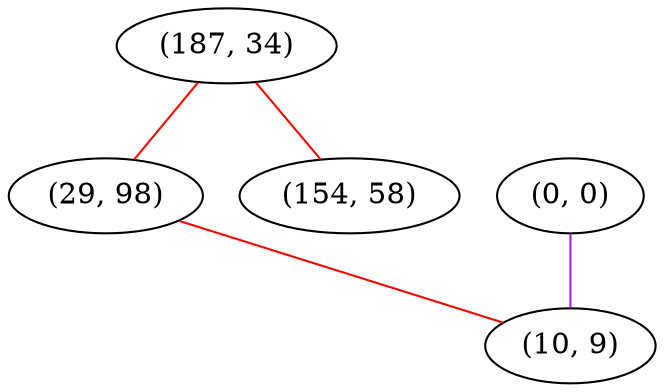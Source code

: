 graph "" {
"(187, 34)";
"(0, 0)";
"(29, 98)";
"(10, 9)";
"(154, 58)";
"(187, 34)" -- "(29, 98)"  [color=red, key=0, weight=1];
"(187, 34)" -- "(154, 58)"  [color=red, key=0, weight=1];
"(0, 0)" -- "(10, 9)"  [color=purple, key=0, weight=4];
"(29, 98)" -- "(10, 9)"  [color=red, key=0, weight=1];
}
